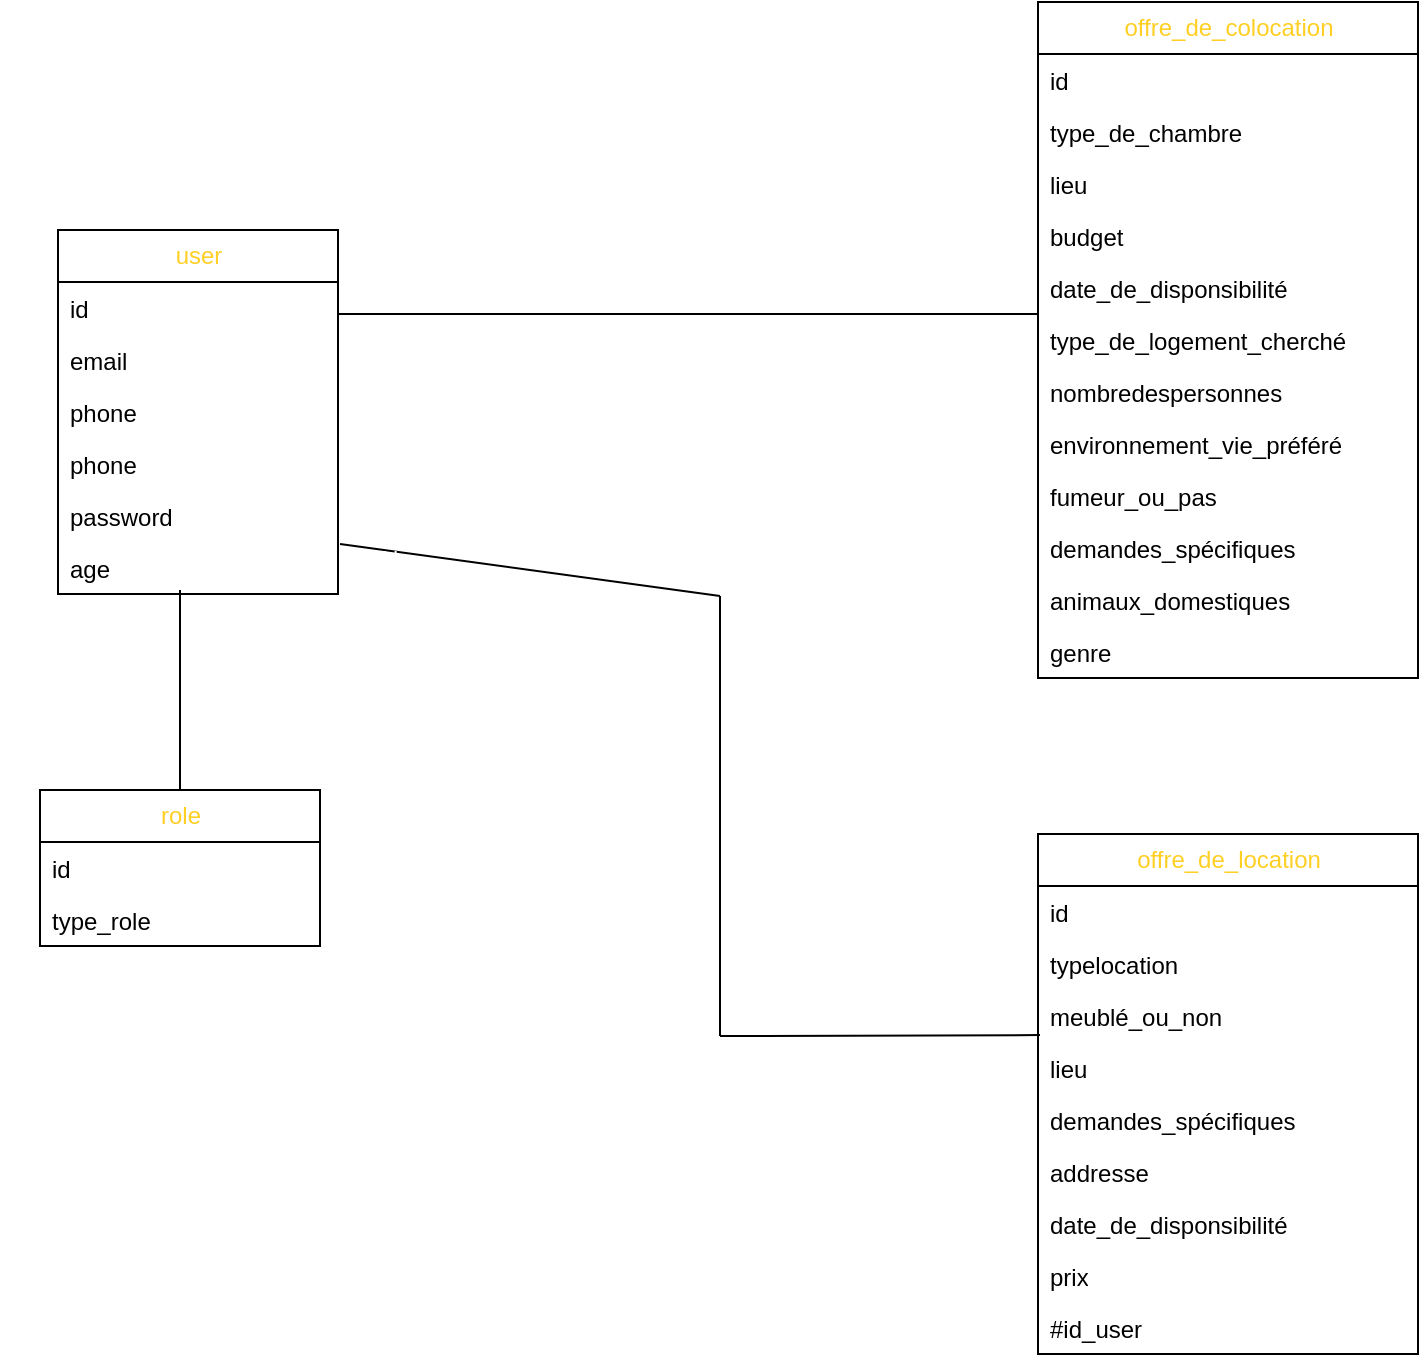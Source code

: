 <mxfile>
    <diagram id="LP-WvBGwplc8ofUVqbbP" name="MCD">
        <mxGraphModel dx="653" dy="329" grid="1" gridSize="10" guides="1" tooltips="1" connect="1" arrows="1" fold="1" page="1" pageScale="1" pageWidth="850" pageHeight="1100" math="0" shadow="0">
            <root>
                <mxCell id="0"/>
                <mxCell id="1" parent="0"/>
                <mxCell id="2EcBjaIc0kOapHmKqPNh-1" value="&lt;font style=&quot;&quot; color=&quot;#ffcf24&quot;&gt;user&lt;/font&gt;" style="swimlane;fontStyle=0;childLayout=stackLayout;horizontal=1;startSize=26;fillColor=none;horizontalStack=0;resizeParent=1;resizeParentMax=0;resizeLast=0;collapsible=1;marginBottom=0;html=1;" parent="1" vertex="1">
                    <mxGeometry x="70" y="168" width="140" height="182" as="geometry"/>
                </mxCell>
                <mxCell id="2EcBjaIc0kOapHmKqPNh-2" value="id" style="text;strokeColor=none;fillColor=none;align=left;verticalAlign=top;spacingLeft=4;spacingRight=4;overflow=hidden;rotatable=0;points=[[0,0.5],[1,0.5]];portConstraint=eastwest;whiteSpace=wrap;html=1;" parent="2EcBjaIc0kOapHmKqPNh-1" vertex="1">
                    <mxGeometry y="26" width="140" height="26" as="geometry"/>
                </mxCell>
                <mxCell id="2EcBjaIc0kOapHmKqPNh-3" value="email" style="text;strokeColor=none;fillColor=none;align=left;verticalAlign=top;spacingLeft=4;spacingRight=4;overflow=hidden;rotatable=0;points=[[0,0.5],[1,0.5]];portConstraint=eastwest;whiteSpace=wrap;html=1;" parent="2EcBjaIc0kOapHmKqPNh-1" vertex="1">
                    <mxGeometry y="52" width="140" height="26" as="geometry"/>
                </mxCell>
                <mxCell id="2EcBjaIc0kOapHmKqPNh-4" value="phone" style="text;strokeColor=none;fillColor=none;align=left;verticalAlign=top;spacingLeft=4;spacingRight=4;overflow=hidden;rotatable=0;points=[[0,0.5],[1,0.5]];portConstraint=eastwest;whiteSpace=wrap;html=1;" parent="2EcBjaIc0kOapHmKqPNh-1" vertex="1">
                    <mxGeometry y="78" width="140" height="26" as="geometry"/>
                </mxCell>
                <mxCell id="f4cLbAUGzyf50oKheiI7-14" value="phone" style="text;strokeColor=none;fillColor=none;align=left;verticalAlign=top;spacingLeft=4;spacingRight=4;overflow=hidden;rotatable=0;points=[[0,0.5],[1,0.5]];portConstraint=eastwest;whiteSpace=wrap;html=1;" parent="2EcBjaIc0kOapHmKqPNh-1" vertex="1">
                    <mxGeometry y="104" width="140" height="26" as="geometry"/>
                </mxCell>
                <mxCell id="2EcBjaIc0kOapHmKqPNh-14" value="password" style="text;strokeColor=none;fillColor=none;align=left;verticalAlign=top;spacingLeft=4;spacingRight=4;overflow=hidden;rotatable=0;points=[[0,0.5],[1,0.5]];portConstraint=eastwest;whiteSpace=wrap;html=1;" parent="2EcBjaIc0kOapHmKqPNh-1" vertex="1">
                    <mxGeometry y="130" width="140" height="26" as="geometry"/>
                </mxCell>
                <mxCell id="f4cLbAUGzyf50oKheiI7-15" value="age" style="text;strokeColor=none;fillColor=none;align=left;verticalAlign=top;spacingLeft=4;spacingRight=4;overflow=hidden;rotatable=0;points=[[0,0.5],[1,0.5]];portConstraint=eastwest;whiteSpace=wrap;html=1;" parent="2EcBjaIc0kOapHmKqPNh-1" vertex="1">
                    <mxGeometry y="156" width="140" height="26" as="geometry"/>
                </mxCell>
                <mxCell id="2EcBjaIc0kOapHmKqPNh-37" value="" style="endArrow=none;html=1;fontColor=#FFCF24;" parent="1" edge="1">
                    <mxGeometry width="50" height="50" relative="1" as="geometry">
                        <mxPoint x="210" y="210" as="sourcePoint"/>
                        <mxPoint x="560" y="210" as="targetPoint"/>
                        <Array as="points">
                            <mxPoint x="400" y="210"/>
                        </Array>
                    </mxGeometry>
                </mxCell>
                <mxCell id="2EcBjaIc0kOapHmKqPNh-38" value="&lt;font color=&quot;#ffffff&quot;&gt;0,N&lt;/font&gt;" style="text;html=1;strokeColor=none;fillColor=none;align=center;verticalAlign=middle;whiteSpace=wrap;rounded=0;fontColor=#FFCF24;" parent="1" vertex="1">
                    <mxGeometry x="210" y="180" width="60" height="30" as="geometry"/>
                </mxCell>
                <mxCell id="2EcBjaIc0kOapHmKqPNh-39" value="&lt;font color=&quot;#ffffff&quot;&gt;1,1&lt;/font&gt;" style="text;html=1;strokeColor=none;fillColor=none;align=center;verticalAlign=middle;whiteSpace=wrap;rounded=0;fontColor=#FFCF24;" parent="1" vertex="1">
                    <mxGeometry x="510" y="180" width="60" height="30" as="geometry"/>
                </mxCell>
                <mxCell id="14" value="" style="group" parent="1" vertex="1" connectable="0">
                    <mxGeometry x="41" y="348" width="520" height="228" as="geometry"/>
                </mxCell>
                <mxCell id="2" value="&lt;font color=&quot;#ffcf24&quot;&gt;role&lt;/font&gt;" style="swimlane;fontStyle=0;childLayout=stackLayout;horizontal=1;startSize=26;fillColor=none;horizontalStack=0;resizeParent=1;resizeParentMax=0;resizeLast=0;collapsible=1;marginBottom=0;html=1;" parent="14" vertex="1">
                    <mxGeometry x="20" y="100" width="140" height="78" as="geometry"/>
                </mxCell>
                <mxCell id="3" value="id" style="text;strokeColor=none;fillColor=none;align=left;verticalAlign=top;spacingLeft=4;spacingRight=4;overflow=hidden;rotatable=0;points=[[0,0.5],[1,0.5]];portConstraint=eastwest;whiteSpace=wrap;html=1;" parent="2" vertex="1">
                    <mxGeometry y="26" width="140" height="26" as="geometry"/>
                </mxCell>
                <mxCell id="4" value="type_role" style="text;strokeColor=none;fillColor=none;align=left;verticalAlign=top;spacingLeft=4;spacingRight=4;overflow=hidden;rotatable=0;points=[[0,0.5],[1,0.5]];portConstraint=eastwest;whiteSpace=wrap;html=1;" parent="2" vertex="1">
                    <mxGeometry y="52" width="140" height="26" as="geometry"/>
                </mxCell>
                <mxCell id="i3xgSMFV6LLOjD4-F9om-5" value="" style="endArrow=none;html=1;exitX=0.5;exitY=0;exitDx=0;exitDy=0;" parent="14" source="2" edge="1">
                    <mxGeometry width="50" height="50" relative="1" as="geometry">
                        <mxPoint x="190" y="30" as="sourcePoint"/>
                        <mxPoint x="90" as="targetPoint"/>
                    </mxGeometry>
                </mxCell>
                <mxCell id="i3xgSMFV6LLOjD4-F9om-7" value="&lt;font color=&quot;#ffffff&quot;&gt;1,N&lt;/font&gt;" style="text;html=1;strokeColor=none;fillColor=none;align=center;verticalAlign=middle;whiteSpace=wrap;rounded=0;fontColor=#FFCF24;" parent="14" vertex="1">
                    <mxGeometry y="70" width="140" height="30" as="geometry"/>
                </mxCell>
                <mxCell id="i3xgSMFV6LLOjD4-F9om-8" value="&lt;font color=&quot;#ffffff&quot;&gt;1,1&lt;/font&gt;" style="text;html=1;strokeColor=none;fillColor=none;align=center;verticalAlign=middle;whiteSpace=wrap;rounded=0;fontColor=#FFCF24;" parent="14" vertex="1">
                    <mxGeometry x="40" width="140" height="30" as="geometry"/>
                </mxCell>
                <mxCell id="dYRcfYVAM6vuL1ewwtYg-4" value="" style="group" parent="14" vertex="1" connectable="0">
                    <mxGeometry x="160" y="-30" width="360" height="258" as="geometry"/>
                </mxCell>
                <mxCell id="Y3HUV6Bs16RuwFUeMxz6-13" value="" style="endArrow=none;html=1;exitX=1;exitY=0.5;exitDx=0;exitDy=0;" parent="dYRcfYVAM6vuL1ewwtYg-4" edge="1">
                    <mxGeometry width="50" height="50" relative="1" as="geometry">
                        <mxPoint x="10" y="7.0" as="sourcePoint"/>
                        <mxPoint x="200" y="33" as="targetPoint"/>
                    </mxGeometry>
                </mxCell>
                <mxCell id="Y3HUV6Bs16RuwFUeMxz6-14" value="" style="endArrow=none;html=1;" parent="dYRcfYVAM6vuL1ewwtYg-4" edge="1">
                    <mxGeometry width="50" height="50" relative="1" as="geometry">
                        <mxPoint x="200" y="253" as="sourcePoint"/>
                        <mxPoint x="200" y="33" as="targetPoint"/>
                    </mxGeometry>
                </mxCell>
                <mxCell id="Y3HUV6Bs16RuwFUeMxz6-15" value="" style="endArrow=none;html=1;" parent="dYRcfYVAM6vuL1ewwtYg-4" edge="1">
                    <mxGeometry width="50" height="50" relative="1" as="geometry">
                        <mxPoint x="200" y="253" as="sourcePoint"/>
                        <mxPoint x="360" y="252.55" as="targetPoint"/>
                    </mxGeometry>
                </mxCell>
                <mxCell id="Y3HUV6Bs16RuwFUeMxz6-16" value="&lt;font color=&quot;#ffffff&quot;&gt;0,N&lt;/font&gt;" style="text;html=1;strokeColor=none;fillColor=none;align=center;verticalAlign=middle;whiteSpace=wrap;rounded=0;fontColor=#FFCF24;" parent="dYRcfYVAM6vuL1ewwtYg-4" vertex="1">
                    <mxGeometry width="60" height="30" as="geometry"/>
                </mxCell>
                <mxCell id="Y3HUV6Bs16RuwFUeMxz6-17" value="&lt;font color=&quot;#ffffff&quot;&gt;1,1&lt;/font&gt;" style="text;html=1;strokeColor=none;fillColor=none;align=center;verticalAlign=middle;whiteSpace=wrap;rounded=0;fontColor=#FFCF24;" parent="dYRcfYVAM6vuL1ewwtYg-4" vertex="1">
                    <mxGeometry x="300" y="228" width="60" height="30" as="geometry"/>
                </mxCell>
                <mxCell id="zIHcNkPDuJJNw7dXMsCo-14" value="&lt;span style=&quot;color: rgb(255, 207, 36);&quot;&gt;offre_de_colocation&lt;/span&gt;" style="swimlane;fontStyle=0;childLayout=stackLayout;horizontal=1;startSize=26;fillColor=none;horizontalStack=0;resizeParent=1;resizeParentMax=0;resizeLast=0;collapsible=1;marginBottom=0;html=1;" parent="1" vertex="1">
                    <mxGeometry x="560" y="54" width="190" height="338" as="geometry"/>
                </mxCell>
                <mxCell id="zIHcNkPDuJJNw7dXMsCo-15" value="id" style="text;strokeColor=none;fillColor=none;align=left;verticalAlign=top;spacingLeft=4;spacingRight=4;overflow=hidden;rotatable=0;points=[[0,0.5],[1,0.5]];portConstraint=eastwest;whiteSpace=wrap;html=1;" parent="zIHcNkPDuJJNw7dXMsCo-14" vertex="1">
                    <mxGeometry y="26" width="190" height="26" as="geometry"/>
                </mxCell>
                <mxCell id="zIHcNkPDuJJNw7dXMsCo-16" value="type_de_chambre" style="text;strokeColor=none;fillColor=none;align=left;verticalAlign=top;spacingLeft=4;spacingRight=4;overflow=hidden;rotatable=0;points=[[0,0.5],[1,0.5]];portConstraint=eastwest;whiteSpace=wrap;html=1;" parent="zIHcNkPDuJJNw7dXMsCo-14" vertex="1">
                    <mxGeometry y="52" width="190" height="26" as="geometry"/>
                </mxCell>
                <mxCell id="zIHcNkPDuJJNw7dXMsCo-17" value="lieu" style="text;strokeColor=none;fillColor=none;align=left;verticalAlign=top;spacingLeft=4;spacingRight=4;overflow=hidden;rotatable=0;points=[[0,0.5],[1,0.5]];portConstraint=eastwest;whiteSpace=wrap;html=1;" parent="zIHcNkPDuJJNw7dXMsCo-14" vertex="1">
                    <mxGeometry y="78" width="190" height="26" as="geometry"/>
                </mxCell>
                <mxCell id="zIHcNkPDuJJNw7dXMsCo-18" value="budget" style="text;strokeColor=none;fillColor=none;align=left;verticalAlign=top;spacingLeft=4;spacingRight=4;overflow=hidden;rotatable=0;points=[[0,0.5],[1,0.5]];portConstraint=eastwest;whiteSpace=wrap;html=1;" parent="zIHcNkPDuJJNw7dXMsCo-14" vertex="1">
                    <mxGeometry y="104" width="190" height="26" as="geometry"/>
                </mxCell>
                <mxCell id="zIHcNkPDuJJNw7dXMsCo-19" value="date_de_disponsibilité" style="text;strokeColor=none;fillColor=none;align=left;verticalAlign=top;spacingLeft=4;spacingRight=4;overflow=hidden;rotatable=0;points=[[0,0.5],[1,0.5]];portConstraint=eastwest;whiteSpace=wrap;html=1;" parent="zIHcNkPDuJJNw7dXMsCo-14" vertex="1">
                    <mxGeometry y="130" width="190" height="26" as="geometry"/>
                </mxCell>
                <mxCell id="zIHcNkPDuJJNw7dXMsCo-20" value="type_de_logement_cherché" style="text;strokeColor=none;fillColor=none;align=left;verticalAlign=top;spacingLeft=4;spacingRight=4;overflow=hidden;rotatable=0;points=[[0,0.5],[1,0.5]];portConstraint=eastwest;whiteSpace=wrap;html=1;" parent="zIHcNkPDuJJNw7dXMsCo-14" vertex="1">
                    <mxGeometry y="156" width="190" height="26" as="geometry"/>
                </mxCell>
                <mxCell id="zIHcNkPDuJJNw7dXMsCo-21" value="nombredespersonnes" style="text;strokeColor=none;fillColor=none;align=left;verticalAlign=top;spacingLeft=4;spacingRight=4;overflow=hidden;rotatable=0;points=[[0,0.5],[1,0.5]];portConstraint=eastwest;whiteSpace=wrap;html=1;" parent="zIHcNkPDuJJNw7dXMsCo-14" vertex="1">
                    <mxGeometry y="182" width="190" height="26" as="geometry"/>
                </mxCell>
                <mxCell id="zIHcNkPDuJJNw7dXMsCo-22" value="environnement_vie_préféré" style="text;strokeColor=none;fillColor=none;align=left;verticalAlign=top;spacingLeft=4;spacingRight=4;overflow=hidden;rotatable=0;points=[[0,0.5],[1,0.5]];portConstraint=eastwest;whiteSpace=wrap;html=1;" parent="zIHcNkPDuJJNw7dXMsCo-14" vertex="1">
                    <mxGeometry y="208" width="190" height="26" as="geometry"/>
                </mxCell>
                <mxCell id="zIHcNkPDuJJNw7dXMsCo-23" value="fumeur_ou_pas" style="text;strokeColor=none;fillColor=none;align=left;verticalAlign=top;spacingLeft=4;spacingRight=4;overflow=hidden;rotatable=0;points=[[0,0.5],[1,0.5]];portConstraint=eastwest;whiteSpace=wrap;html=1;" parent="zIHcNkPDuJJNw7dXMsCo-14" vertex="1">
                    <mxGeometry y="234" width="190" height="26" as="geometry"/>
                </mxCell>
                <mxCell id="zIHcNkPDuJJNw7dXMsCo-24" value="demandes_spécifiques" style="text;strokeColor=none;fillColor=none;align=left;verticalAlign=top;spacingLeft=4;spacingRight=4;overflow=hidden;rotatable=0;points=[[0,0.5],[1,0.5]];portConstraint=eastwest;whiteSpace=wrap;html=1;" parent="zIHcNkPDuJJNw7dXMsCo-14" vertex="1">
                    <mxGeometry y="260" width="190" height="26" as="geometry"/>
                </mxCell>
                <mxCell id="zIHcNkPDuJJNw7dXMsCo-25" value="animaux_domestiques" style="text;strokeColor=none;fillColor=none;align=left;verticalAlign=top;spacingLeft=4;spacingRight=4;overflow=hidden;rotatable=0;points=[[0,0.5],[1,0.5]];portConstraint=eastwest;whiteSpace=wrap;html=1;" parent="zIHcNkPDuJJNw7dXMsCo-14" vertex="1">
                    <mxGeometry y="286" width="190" height="26" as="geometry"/>
                </mxCell>
                <mxCell id="zIHcNkPDuJJNw7dXMsCo-26" value="genre" style="text;strokeColor=none;fillColor=none;align=left;verticalAlign=top;spacingLeft=4;spacingRight=4;overflow=hidden;rotatable=0;points=[[0,0.5],[1,0.5]];portConstraint=eastwest;whiteSpace=wrap;html=1;" parent="zIHcNkPDuJJNw7dXMsCo-14" vertex="1">
                    <mxGeometry y="312" width="190" height="26" as="geometry"/>
                </mxCell>
                <mxCell id="Fp555OnMnuh0hHYDXDhS-24" value="&lt;span style=&quot;color: rgb(255, 207, 36);&quot;&gt;offre_de_location&lt;/span&gt;" style="swimlane;fontStyle=0;childLayout=stackLayout;horizontal=1;startSize=26;fillColor=none;horizontalStack=0;resizeParent=1;resizeParentMax=0;resizeLast=0;collapsible=1;marginBottom=0;html=1;" parent="1" vertex="1">
                    <mxGeometry x="560" y="470" width="190" height="260" as="geometry"/>
                </mxCell>
                <mxCell id="Fp555OnMnuh0hHYDXDhS-25" value="id" style="text;strokeColor=none;fillColor=none;align=left;verticalAlign=top;spacingLeft=4;spacingRight=4;overflow=hidden;rotatable=0;points=[[0,0.5],[1,0.5]];portConstraint=eastwest;whiteSpace=wrap;html=1;" parent="Fp555OnMnuh0hHYDXDhS-24" vertex="1">
                    <mxGeometry y="26" width="190" height="26" as="geometry"/>
                </mxCell>
                <mxCell id="Fp555OnMnuh0hHYDXDhS-26" value="typelocation" style="text;strokeColor=none;fillColor=none;align=left;verticalAlign=top;spacingLeft=4;spacingRight=4;overflow=hidden;rotatable=0;points=[[0,0.5],[1,0.5]];portConstraint=eastwest;whiteSpace=wrap;html=1;" parent="Fp555OnMnuh0hHYDXDhS-24" vertex="1">
                    <mxGeometry y="52" width="190" height="26" as="geometry"/>
                </mxCell>
                <mxCell id="Fp555OnMnuh0hHYDXDhS-27" value="meublé_ou_non" style="text;strokeColor=none;fillColor=none;align=left;verticalAlign=top;spacingLeft=4;spacingRight=4;overflow=hidden;rotatable=0;points=[[0,0.5],[1,0.5]];portConstraint=eastwest;whiteSpace=wrap;html=1;" parent="Fp555OnMnuh0hHYDXDhS-24" vertex="1">
                    <mxGeometry y="78" width="190" height="26" as="geometry"/>
                </mxCell>
                <mxCell id="Fp555OnMnuh0hHYDXDhS-28" value="lieu" style="text;strokeColor=none;fillColor=none;align=left;verticalAlign=top;spacingLeft=4;spacingRight=4;overflow=hidden;rotatable=0;points=[[0,0.5],[1,0.5]];portConstraint=eastwest;whiteSpace=wrap;html=1;" parent="Fp555OnMnuh0hHYDXDhS-24" vertex="1">
                    <mxGeometry y="104" width="190" height="26" as="geometry"/>
                </mxCell>
                <mxCell id="Fp555OnMnuh0hHYDXDhS-29" value="demandes_spécifiques" style="text;strokeColor=none;fillColor=none;align=left;verticalAlign=top;spacingLeft=4;spacingRight=4;overflow=hidden;rotatable=0;points=[[0,0.5],[1,0.5]];portConstraint=eastwest;whiteSpace=wrap;html=1;" parent="Fp555OnMnuh0hHYDXDhS-24" vertex="1">
                    <mxGeometry y="130" width="190" height="26" as="geometry"/>
                </mxCell>
                <mxCell id="Fp555OnMnuh0hHYDXDhS-30" value="addresse" style="text;strokeColor=none;fillColor=none;align=left;verticalAlign=top;spacingLeft=4;spacingRight=4;overflow=hidden;rotatable=0;points=[[0,0.5],[1,0.5]];portConstraint=eastwest;whiteSpace=wrap;html=1;" parent="Fp555OnMnuh0hHYDXDhS-24" vertex="1">
                    <mxGeometry y="156" width="190" height="26" as="geometry"/>
                </mxCell>
                <mxCell id="Fp555OnMnuh0hHYDXDhS-31" value="date_de_disponsibilité" style="text;strokeColor=none;fillColor=none;align=left;verticalAlign=top;spacingLeft=4;spacingRight=4;overflow=hidden;rotatable=0;points=[[0,0.5],[1,0.5]];portConstraint=eastwest;whiteSpace=wrap;html=1;" parent="Fp555OnMnuh0hHYDXDhS-24" vertex="1">
                    <mxGeometry y="182" width="190" height="26" as="geometry"/>
                </mxCell>
                <mxCell id="Fp555OnMnuh0hHYDXDhS-32" value="prix" style="text;strokeColor=none;fillColor=none;align=left;verticalAlign=top;spacingLeft=4;spacingRight=4;overflow=hidden;rotatable=0;points=[[0,0.5],[1,0.5]];portConstraint=eastwest;whiteSpace=wrap;html=1;" parent="Fp555OnMnuh0hHYDXDhS-24" vertex="1">
                    <mxGeometry y="208" width="190" height="26" as="geometry"/>
                </mxCell>
                <mxCell id="Fp555OnMnuh0hHYDXDhS-33" value="#id_user" style="text;strokeColor=none;fillColor=none;align=left;verticalAlign=top;spacingLeft=4;spacingRight=4;overflow=hidden;rotatable=0;points=[[0,0.5],[1,0.5]];portConstraint=eastwest;whiteSpace=wrap;html=1;" parent="Fp555OnMnuh0hHYDXDhS-24" vertex="1">
                    <mxGeometry y="234" width="190" height="26" as="geometry"/>
                </mxCell>
            </root>
        </mxGraphModel>
    </diagram>
    <diagram id="unaPDWNPTiWrxAguM43E" name="MLD">
        <mxGraphModel dx="457" dy="230" grid="1" gridSize="10" guides="1" tooltips="1" connect="1" arrows="1" fold="1" page="1" pageScale="1" pageWidth="850" pageHeight="1100" math="0" shadow="0">
            <root>
                <mxCell id="0"/>
                <mxCell id="1" parent="0"/>
                <mxCell id="HLO3em4w_O5W6QKnZiLD-1" value="&lt;font style=&quot;&quot; color=&quot;#ffcf24&quot;&gt;user&lt;/font&gt;" style="swimlane;fontStyle=0;childLayout=stackLayout;horizontal=1;startSize=26;fillColor=none;horizontalStack=0;resizeParent=1;resizeParentMax=0;resizeLast=0;collapsible=1;marginBottom=0;html=1;" parent="1" vertex="1">
                    <mxGeometry x="70" y="70" width="140" height="208" as="geometry"/>
                </mxCell>
                <mxCell id="HLO3em4w_O5W6QKnZiLD-2" value="id" style="text;strokeColor=none;fillColor=none;align=left;verticalAlign=top;spacingLeft=4;spacingRight=4;overflow=hidden;rotatable=0;points=[[0,0.5],[1,0.5]];portConstraint=eastwest;whiteSpace=wrap;html=1;" parent="HLO3em4w_O5W6QKnZiLD-1" vertex="1">
                    <mxGeometry y="26" width="140" height="26" as="geometry"/>
                </mxCell>
                <mxCell id="HLO3em4w_O5W6QKnZiLD-3" value="email" style="text;strokeColor=none;fillColor=none;align=left;verticalAlign=top;spacingLeft=4;spacingRight=4;overflow=hidden;rotatable=0;points=[[0,0.5],[1,0.5]];portConstraint=eastwest;whiteSpace=wrap;html=1;" parent="HLO3em4w_O5W6QKnZiLD-1" vertex="1">
                    <mxGeometry y="52" width="140" height="26" as="geometry"/>
                </mxCell>
                <mxCell id="HLO3em4w_O5W6QKnZiLD-4" value="phone" style="text;strokeColor=none;fillColor=none;align=left;verticalAlign=top;spacingLeft=4;spacingRight=4;overflow=hidden;rotatable=0;points=[[0,0.5],[1,0.5]];portConstraint=eastwest;whiteSpace=wrap;html=1;" parent="HLO3em4w_O5W6QKnZiLD-1" vertex="1">
                    <mxGeometry y="78" width="140" height="26" as="geometry"/>
                </mxCell>
                <mxCell id="xzUc9uOGzIOWWxUAMsSM-8" value="image" style="text;strokeColor=none;fillColor=none;align=left;verticalAlign=top;spacingLeft=4;spacingRight=4;overflow=hidden;rotatable=0;points=[[0,0.5],[1,0.5]];portConstraint=eastwest;whiteSpace=wrap;html=1;" parent="HLO3em4w_O5W6QKnZiLD-1" vertex="1">
                    <mxGeometry y="104" width="140" height="26" as="geometry"/>
                </mxCell>
                <mxCell id="HLO3em4w_O5W6QKnZiLD-5" value="age" style="text;strokeColor=none;fillColor=none;align=left;verticalAlign=top;spacingLeft=4;spacingRight=4;overflow=hidden;rotatable=0;points=[[0,0.5],[1,0.5]];portConstraint=eastwest;whiteSpace=wrap;html=1;fontStyle=1" parent="HLO3em4w_O5W6QKnZiLD-1" vertex="1">
                    <mxGeometry y="130" width="140" height="26" as="geometry"/>
                </mxCell>
                <mxCell id="HLO3em4w_O5W6QKnZiLD-6" value="password" style="text;strokeColor=none;fillColor=none;align=left;verticalAlign=top;spacingLeft=4;spacingRight=4;overflow=hidden;rotatable=0;points=[[0,0.5],[1,0.5]];portConstraint=eastwest;whiteSpace=wrap;html=1;" parent="HLO3em4w_O5W6QKnZiLD-1" vertex="1">
                    <mxGeometry y="156" width="140" height="26" as="geometry"/>
                </mxCell>
                <mxCell id="psokVjrMiuXbCqJE1i6d-4" value="#role_id" style="text;strokeColor=none;fillColor=none;align=left;verticalAlign=top;spacingLeft=4;spacingRight=4;overflow=hidden;rotatable=0;points=[[0,0.5],[1,0.5]];portConstraint=eastwest;whiteSpace=wrap;html=1;" parent="HLO3em4w_O5W6QKnZiLD-1" vertex="1">
                    <mxGeometry y="182" width="140" height="26" as="geometry"/>
                </mxCell>
                <mxCell id="zgechzSTwk8XEaxo-xRI-1" value="" style="endArrow=none;html=1;fontColor=#FFCF24;" parent="1" edge="1">
                    <mxGeometry width="50" height="50" relative="1" as="geometry">
                        <mxPoint x="210.0" y="210.0" as="sourcePoint"/>
                        <mxPoint x="560" y="210.0" as="targetPoint"/>
                        <Array as="points">
                            <mxPoint x="400" y="210"/>
                        </Array>
                    </mxGeometry>
                </mxCell>
                <mxCell id="zgechzSTwk8XEaxo-xRI-2" value="&lt;font color=&quot;#ffffff&quot;&gt;0,N&lt;/font&gt;" style="text;html=1;strokeColor=none;fillColor=none;align=center;verticalAlign=middle;whiteSpace=wrap;rounded=0;fontColor=#FFCF24;" parent="1" vertex="1">
                    <mxGeometry x="210" y="180" width="60" height="30" as="geometry"/>
                </mxCell>
                <mxCell id="zgechzSTwk8XEaxo-xRI-3" value="&lt;font color=&quot;#ffffff&quot;&gt;1,1&lt;/font&gt;" style="text;html=1;strokeColor=none;fillColor=none;align=center;verticalAlign=middle;whiteSpace=wrap;rounded=0;fontColor=#FFCF24;" parent="1" vertex="1">
                    <mxGeometry x="510" y="180" width="60" height="30" as="geometry"/>
                </mxCell>
                <mxCell id="psokVjrMiuXbCqJE1i6d-1" value="&lt;font color=&quot;#ffcf24&quot;&gt;role&lt;/font&gt;" style="swimlane;fontStyle=0;childLayout=stackLayout;horizontal=1;startSize=26;fillColor=none;horizontalStack=0;resizeParent=1;resizeParentMax=0;resizeLast=0;collapsible=1;marginBottom=0;html=1;" parent="1" vertex="1">
                    <mxGeometry x="80" y="380" width="140" height="78" as="geometry"/>
                </mxCell>
                <mxCell id="psokVjrMiuXbCqJE1i6d-2" value="id" style="text;strokeColor=none;fillColor=none;align=left;verticalAlign=top;spacingLeft=4;spacingRight=4;overflow=hidden;rotatable=0;points=[[0,0.5],[1,0.5]];portConstraint=eastwest;whiteSpace=wrap;html=1;" parent="psokVjrMiuXbCqJE1i6d-1" vertex="1">
                    <mxGeometry y="26" width="140" height="26" as="geometry"/>
                </mxCell>
                <mxCell id="psokVjrMiuXbCqJE1i6d-3" value="role_type" style="text;strokeColor=none;fillColor=none;align=left;verticalAlign=top;spacingLeft=4;spacingRight=4;overflow=hidden;rotatable=0;points=[[0,0.5],[1,0.5]];portConstraint=eastwest;whiteSpace=wrap;html=1;" parent="psokVjrMiuXbCqJE1i6d-1" vertex="1">
                    <mxGeometry y="52" width="140" height="26" as="geometry"/>
                </mxCell>
                <mxCell id="a1demrDC7fmR4DnZwfeu-1" value="" style="endArrow=none;html=1;exitX=0.5;exitY=0;exitDx=0;exitDy=0;" parent="1" edge="1">
                    <mxGeometry width="50" height="50" relative="1" as="geometry">
                        <mxPoint x="140" y="378" as="sourcePoint"/>
                        <mxPoint x="140" y="278" as="targetPoint"/>
                    </mxGeometry>
                </mxCell>
                <mxCell id="a1demrDC7fmR4DnZwfeu-2" value="&lt;font color=&quot;#ffffff&quot;&gt;1,N&lt;/font&gt;" style="text;html=1;strokeColor=none;fillColor=none;align=center;verticalAlign=middle;whiteSpace=wrap;rounded=0;fontColor=#FFCF24;" parent="1" vertex="1">
                    <mxGeometry x="50" y="344" width="140" height="30" as="geometry"/>
                </mxCell>
                <mxCell id="a1demrDC7fmR4DnZwfeu-3" value="&lt;font color=&quot;#ffffff&quot;&gt;1,1&lt;/font&gt;" style="text;html=1;strokeColor=none;fillColor=none;align=center;verticalAlign=middle;whiteSpace=wrap;rounded=0;fontColor=#FFCF24;" parent="1" vertex="1">
                    <mxGeometry x="90" y="278" width="140" height="30" as="geometry"/>
                </mxCell>
                <mxCell id="0NOJZAg2VqwmuRU-ymyA-2" value="" style="endArrow=none;html=1;entryX=1;entryY=0.5;entryDx=0;entryDy=0;" parent="1" target="HLO3em4w_O5W6QKnZiLD-6" edge="1">
                    <mxGeometry width="50" height="50" relative="1" as="geometry">
                        <mxPoint x="400" y="240" as="sourcePoint"/>
                        <mxPoint x="208.98" y="299.918" as="targetPoint"/>
                        <Array as="points">
                            <mxPoint x="310" y="240"/>
                        </Array>
                    </mxGeometry>
                </mxCell>
                <mxCell id="0NOJZAg2VqwmuRU-ymyA-3" value="" style="endArrow=none;html=1;" parent="1" edge="1">
                    <mxGeometry width="50" height="50" relative="1" as="geometry">
                        <mxPoint x="400" y="515" as="sourcePoint"/>
                        <mxPoint x="400" y="240" as="targetPoint"/>
                    </mxGeometry>
                </mxCell>
                <mxCell id="0NOJZAg2VqwmuRU-ymyA-4" value="" style="endArrow=none;html=1;" parent="1" edge="1">
                    <mxGeometry width="50" height="50" relative="1" as="geometry">
                        <mxPoint x="400" y="515" as="sourcePoint"/>
                        <mxPoint x="560" y="514.55" as="targetPoint"/>
                    </mxGeometry>
                </mxCell>
                <mxCell id="0NOJZAg2VqwmuRU-ymyA-5" value="&lt;font color=&quot;#ffffff&quot;&gt;0,N&lt;/font&gt;" style="text;html=1;strokeColor=none;fillColor=none;align=center;verticalAlign=middle;whiteSpace=wrap;rounded=0;fontColor=#FFCF24;" parent="1" vertex="1">
                    <mxGeometry x="200" y="242" width="60" height="30" as="geometry"/>
                </mxCell>
                <mxCell id="0NOJZAg2VqwmuRU-ymyA-6" value="&lt;font color=&quot;#ffffff&quot;&gt;1,1&lt;/font&gt;" style="text;html=1;strokeColor=none;fillColor=none;align=center;verticalAlign=middle;whiteSpace=wrap;rounded=0;fontColor=#FFCF24;" parent="1" vertex="1">
                    <mxGeometry x="500" y="480" width="60" height="40" as="geometry"/>
                </mxCell>
                <mxCell id="0ILFIqe8ZROaQ07pSgTU-1" value="&lt;span style=&quot;color: rgb(255, 207, 36);&quot;&gt;offre_de_colocation&lt;/span&gt;" style="swimlane;fontStyle=0;childLayout=stackLayout;horizontal=1;startSize=26;fillColor=none;horizontalStack=0;resizeParent=1;resizeParentMax=0;resizeLast=0;collapsible=1;marginBottom=0;html=1;" parent="1" vertex="1">
                    <mxGeometry x="560" y="110" width="190" height="364" as="geometry"/>
                </mxCell>
                <mxCell id="0ILFIqe8ZROaQ07pSgTU-2" value="id" style="text;strokeColor=none;fillColor=none;align=left;verticalAlign=top;spacingLeft=4;spacingRight=4;overflow=hidden;rotatable=0;points=[[0,0.5],[1,0.5]];portConstraint=eastwest;whiteSpace=wrap;html=1;" parent="0ILFIqe8ZROaQ07pSgTU-1" vertex="1">
                    <mxGeometry y="26" width="190" height="26" as="geometry"/>
                </mxCell>
                <mxCell id="0ILFIqe8ZROaQ07pSgTU-3" value="type_de_chambre" style="text;strokeColor=none;fillColor=none;align=left;verticalAlign=top;spacingLeft=4;spacingRight=4;overflow=hidden;rotatable=0;points=[[0,0.5],[1,0.5]];portConstraint=eastwest;whiteSpace=wrap;html=1;" parent="0ILFIqe8ZROaQ07pSgTU-1" vertex="1">
                    <mxGeometry y="52" width="190" height="26" as="geometry"/>
                </mxCell>
                <mxCell id="0ILFIqe8ZROaQ07pSgTU-4" value="lieu" style="text;strokeColor=none;fillColor=none;align=left;verticalAlign=top;spacingLeft=4;spacingRight=4;overflow=hidden;rotatable=0;points=[[0,0.5],[1,0.5]];portConstraint=eastwest;whiteSpace=wrap;html=1;" parent="0ILFIqe8ZROaQ07pSgTU-1" vertex="1">
                    <mxGeometry y="78" width="190" height="26" as="geometry"/>
                </mxCell>
                <mxCell id="0ILFIqe8ZROaQ07pSgTU-5" value="budget" style="text;strokeColor=none;fillColor=none;align=left;verticalAlign=top;spacingLeft=4;spacingRight=4;overflow=hidden;rotatable=0;points=[[0,0.5],[1,0.5]];portConstraint=eastwest;whiteSpace=wrap;html=1;" parent="0ILFIqe8ZROaQ07pSgTU-1" vertex="1">
                    <mxGeometry y="104" width="190" height="26" as="geometry"/>
                </mxCell>
                <mxCell id="0ILFIqe8ZROaQ07pSgTU-6" value="date_de_disponsibilité" style="text;strokeColor=none;fillColor=none;align=left;verticalAlign=top;spacingLeft=4;spacingRight=4;overflow=hidden;rotatable=0;points=[[0,0.5],[1,0.5]];portConstraint=eastwest;whiteSpace=wrap;html=1;" parent="0ILFIqe8ZROaQ07pSgTU-1" vertex="1">
                    <mxGeometry y="130" width="190" height="26" as="geometry"/>
                </mxCell>
                <mxCell id="0ILFIqe8ZROaQ07pSgTU-7" value="type_de_logement_cherché" style="text;strokeColor=none;fillColor=none;align=left;verticalAlign=top;spacingLeft=4;spacingRight=4;overflow=hidden;rotatable=0;points=[[0,0.5],[1,0.5]];portConstraint=eastwest;whiteSpace=wrap;html=1;" parent="0ILFIqe8ZROaQ07pSgTU-1" vertex="1">
                    <mxGeometry y="156" width="190" height="26" as="geometry"/>
                </mxCell>
                <mxCell id="0ILFIqe8ZROaQ07pSgTU-8" value="nombredespersonnes" style="text;strokeColor=none;fillColor=none;align=left;verticalAlign=top;spacingLeft=4;spacingRight=4;overflow=hidden;rotatable=0;points=[[0,0.5],[1,0.5]];portConstraint=eastwest;whiteSpace=wrap;html=1;" parent="0ILFIqe8ZROaQ07pSgTU-1" vertex="1">
                    <mxGeometry y="182" width="190" height="26" as="geometry"/>
                </mxCell>
                <mxCell id="xzUc9uOGzIOWWxUAMsSM-2" value="environnement_vie_préféré" style="text;strokeColor=none;fillColor=none;align=left;verticalAlign=top;spacingLeft=4;spacingRight=4;overflow=hidden;rotatable=0;points=[[0,0.5],[1,0.5]];portConstraint=eastwest;whiteSpace=wrap;html=1;" parent="0ILFIqe8ZROaQ07pSgTU-1" vertex="1">
                    <mxGeometry y="208" width="190" height="26" as="geometry"/>
                </mxCell>
                <mxCell id="xzUc9uOGzIOWWxUAMsSM-3" value="fumeur_ou_pas" style="text;strokeColor=none;fillColor=none;align=left;verticalAlign=top;spacingLeft=4;spacingRight=4;overflow=hidden;rotatable=0;points=[[0,0.5],[1,0.5]];portConstraint=eastwest;whiteSpace=wrap;html=1;" parent="0ILFIqe8ZROaQ07pSgTU-1" vertex="1">
                    <mxGeometry y="234" width="190" height="26" as="geometry"/>
                </mxCell>
                <mxCell id="xzUc9uOGzIOWWxUAMsSM-4" value="demandes_spécifiques" style="text;strokeColor=none;fillColor=none;align=left;verticalAlign=top;spacingLeft=4;spacingRight=4;overflow=hidden;rotatable=0;points=[[0,0.5],[1,0.5]];portConstraint=eastwest;whiteSpace=wrap;html=1;" parent="0ILFIqe8ZROaQ07pSgTU-1" vertex="1">
                    <mxGeometry y="260" width="190" height="26" as="geometry"/>
                </mxCell>
                <mxCell id="xzUc9uOGzIOWWxUAMsSM-5" value="animaux_domestiques" style="text;strokeColor=none;fillColor=none;align=left;verticalAlign=top;spacingLeft=4;spacingRight=4;overflow=hidden;rotatable=0;points=[[0,0.5],[1,0.5]];portConstraint=eastwest;whiteSpace=wrap;html=1;" parent="0ILFIqe8ZROaQ07pSgTU-1" vertex="1">
                    <mxGeometry y="286" width="190" height="26" as="geometry"/>
                </mxCell>
                <mxCell id="xzUc9uOGzIOWWxUAMsSM-6" value="genre" style="text;strokeColor=none;fillColor=none;align=left;verticalAlign=top;spacingLeft=4;spacingRight=4;overflow=hidden;rotatable=0;points=[[0,0.5],[1,0.5]];portConstraint=eastwest;whiteSpace=wrap;html=1;" parent="0ILFIqe8ZROaQ07pSgTU-1" vertex="1">
                    <mxGeometry y="312" width="190" height="26" as="geometry"/>
                </mxCell>
                <mxCell id="STBrcacdQhrcfrhyMHG6-1" value="#user_id" style="text;strokeColor=none;fillColor=none;align=left;verticalAlign=top;spacingLeft=4;spacingRight=4;overflow=hidden;rotatable=0;points=[[0,0.5],[1,0.5]];portConstraint=eastwest;whiteSpace=wrap;html=1;" parent="0ILFIqe8ZROaQ07pSgTU-1" vertex="1">
                    <mxGeometry y="338" width="190" height="26" as="geometry"/>
                </mxCell>
                <mxCell id="CGk2uehFcRwLxIDtiNS--15" value="&lt;span style=&quot;color: rgb(255, 207, 36);&quot;&gt;offre_de_location&lt;/span&gt;" style="swimlane;fontStyle=0;childLayout=stackLayout;horizontal=1;startSize=26;fillColor=none;horizontalStack=0;resizeParent=1;resizeParentMax=0;resizeLast=0;collapsible=1;marginBottom=0;html=1;" parent="1" vertex="1">
                    <mxGeometry x="560" y="480" width="190" height="260" as="geometry"/>
                </mxCell>
                <mxCell id="CGk2uehFcRwLxIDtiNS--16" value="id" style="text;strokeColor=none;fillColor=none;align=left;verticalAlign=top;spacingLeft=4;spacingRight=4;overflow=hidden;rotatable=0;points=[[0,0.5],[1,0.5]];portConstraint=eastwest;whiteSpace=wrap;html=1;" parent="CGk2uehFcRwLxIDtiNS--15" vertex="1">
                    <mxGeometry y="26" width="190" height="26" as="geometry"/>
                </mxCell>
                <mxCell id="CGk2uehFcRwLxIDtiNS--17" value="typelocation" style="text;strokeColor=none;fillColor=none;align=left;verticalAlign=top;spacingLeft=4;spacingRight=4;overflow=hidden;rotatable=0;points=[[0,0.5],[1,0.5]];portConstraint=eastwest;whiteSpace=wrap;html=1;" parent="CGk2uehFcRwLxIDtiNS--15" vertex="1">
                    <mxGeometry y="52" width="190" height="26" as="geometry"/>
                </mxCell>
                <mxCell id="CGk2uehFcRwLxIDtiNS--18" value="meublé_ou_non" style="text;strokeColor=none;fillColor=none;align=left;verticalAlign=top;spacingLeft=4;spacingRight=4;overflow=hidden;rotatable=0;points=[[0,0.5],[1,0.5]];portConstraint=eastwest;whiteSpace=wrap;html=1;" parent="CGk2uehFcRwLxIDtiNS--15" vertex="1">
                    <mxGeometry y="78" width="190" height="26" as="geometry"/>
                </mxCell>
                <mxCell id="CGk2uehFcRwLxIDtiNS--19" value="lieu" style="text;strokeColor=none;fillColor=none;align=left;verticalAlign=top;spacingLeft=4;spacingRight=4;overflow=hidden;rotatable=0;points=[[0,0.5],[1,0.5]];portConstraint=eastwest;whiteSpace=wrap;html=1;" parent="CGk2uehFcRwLxIDtiNS--15" vertex="1">
                    <mxGeometry y="104" width="190" height="26" as="geometry"/>
                </mxCell>
                <mxCell id="CGk2uehFcRwLxIDtiNS--22" value="demandes_spécifiques" style="text;strokeColor=none;fillColor=none;align=left;verticalAlign=top;spacingLeft=4;spacingRight=4;overflow=hidden;rotatable=0;points=[[0,0.5],[1,0.5]];portConstraint=eastwest;whiteSpace=wrap;html=1;" parent="CGk2uehFcRwLxIDtiNS--15" vertex="1">
                    <mxGeometry y="130" width="190" height="26" as="geometry"/>
                </mxCell>
                <mxCell id="CGk2uehFcRwLxIDtiNS--25" value="addresse" style="text;strokeColor=none;fillColor=none;align=left;verticalAlign=top;spacingLeft=4;spacingRight=4;overflow=hidden;rotatable=0;points=[[0,0.5],[1,0.5]];portConstraint=eastwest;whiteSpace=wrap;html=1;" parent="CGk2uehFcRwLxIDtiNS--15" vertex="1">
                    <mxGeometry y="156" width="190" height="26" as="geometry"/>
                </mxCell>
                <mxCell id="CGk2uehFcRwLxIDtiNS--26" value="date_de_disponsibilité" style="text;strokeColor=none;fillColor=none;align=left;verticalAlign=top;spacingLeft=4;spacingRight=4;overflow=hidden;rotatable=0;points=[[0,0.5],[1,0.5]];portConstraint=eastwest;whiteSpace=wrap;html=1;" parent="CGk2uehFcRwLxIDtiNS--15" vertex="1">
                    <mxGeometry y="182" width="190" height="26" as="geometry"/>
                </mxCell>
                <mxCell id="CGk2uehFcRwLxIDtiNS--27" value="prix" style="text;strokeColor=none;fillColor=none;align=left;verticalAlign=top;spacingLeft=4;spacingRight=4;overflow=hidden;rotatable=0;points=[[0,0.5],[1,0.5]];portConstraint=eastwest;whiteSpace=wrap;html=1;" parent="CGk2uehFcRwLxIDtiNS--15" vertex="1">
                    <mxGeometry y="208" width="190" height="26" as="geometry"/>
                </mxCell>
                <mxCell id="CGk2uehFcRwLxIDtiNS--28" value="#user_id" style="text;strokeColor=none;fillColor=none;align=left;verticalAlign=top;spacingLeft=4;spacingRight=4;overflow=hidden;rotatable=0;points=[[0,0.5],[1,0.5]];portConstraint=eastwest;whiteSpace=wrap;html=1;" parent="CGk2uehFcRwLxIDtiNS--15" vertex="1">
                    <mxGeometry y="234" width="190" height="26" as="geometry"/>
                </mxCell>
            </root>
        </mxGraphModel>
    </diagram>
</mxfile>